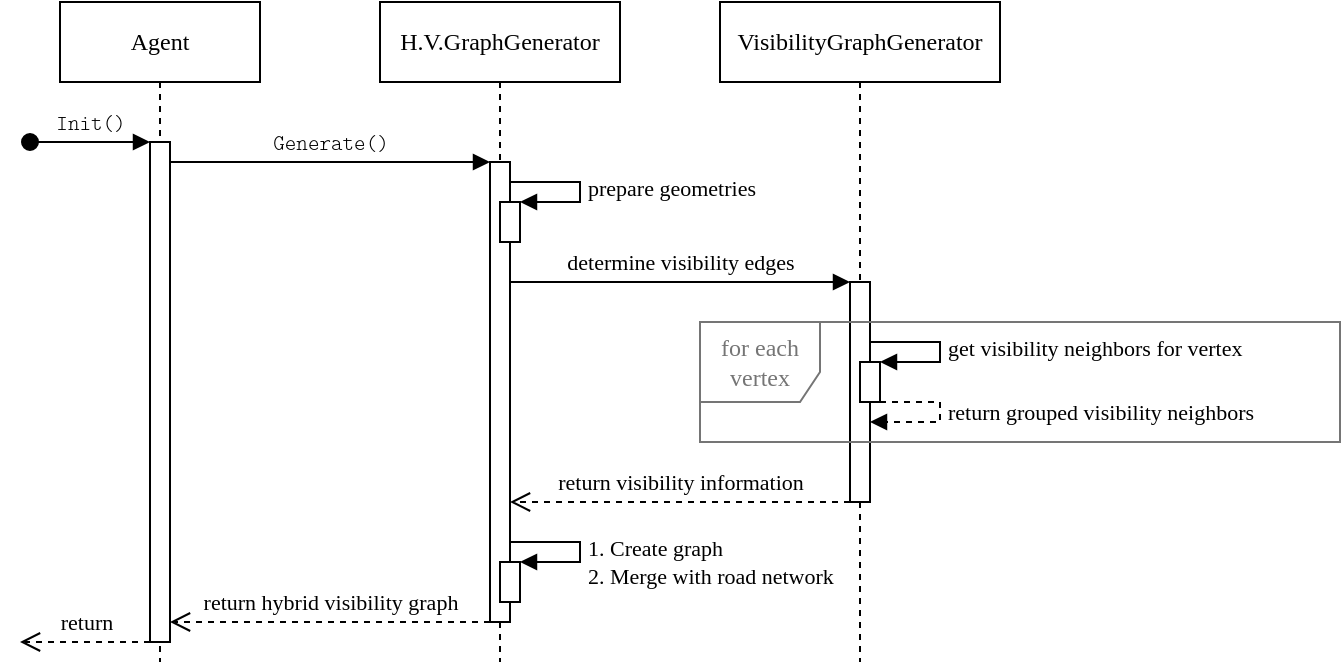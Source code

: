 <mxfile version="21.6.9" type="device">
  <diagram name="Page-1" id="2YBvvXClWsGukQMizWep">
    <mxGraphModel dx="978" dy="494" grid="1" gridSize="10" guides="1" tooltips="1" connect="1" arrows="1" fold="1" page="1" pageScale="1" pageWidth="850" pageHeight="1100" math="0" shadow="0">
      <root>
        <mxCell id="0" />
        <mxCell id="1" parent="0" />
        <mxCell id="aM9ryv3xv72pqoxQDRHE-1" value="Agent" style="shape=umlLifeline;perimeter=lifelinePerimeter;whiteSpace=wrap;html=1;container=0;dropTarget=0;collapsible=0;recursiveResize=0;outlineConnect=0;portConstraint=eastwest;newEdgeStyle={&quot;edgeStyle&quot;:&quot;elbowEdgeStyle&quot;,&quot;elbow&quot;:&quot;vertical&quot;,&quot;curved&quot;:0,&quot;rounded&quot;:0};fontFamily=Linux Libertine;verticalAlign=middle;spacing=2;" parent="1" vertex="1">
          <mxGeometry x="50" y="30" width="100" height="330" as="geometry" />
        </mxCell>
        <mxCell id="aM9ryv3xv72pqoxQDRHE-2" value="" style="html=1;points=[];perimeter=orthogonalPerimeter;outlineConnect=0;targetShapes=umlLifeline;portConstraint=eastwest;newEdgeStyle={&quot;edgeStyle&quot;:&quot;elbowEdgeStyle&quot;,&quot;elbow&quot;:&quot;vertical&quot;,&quot;curved&quot;:0,&quot;rounded&quot;:0};fontFamily=Linux Libertine;" parent="aM9ryv3xv72pqoxQDRHE-1" vertex="1">
          <mxGeometry x="45" y="70" width="10" height="250" as="geometry" />
        </mxCell>
        <mxCell id="aM9ryv3xv72pqoxQDRHE-3" value="Init()" style="html=1;verticalAlign=bottom;startArrow=oval;endArrow=block;startSize=8;edgeStyle=elbowEdgeStyle;elbow=vertical;curved=0;rounded=0;fontFamily=Latin Modern Mono Light;spacing=3;" parent="aM9ryv3xv72pqoxQDRHE-1" target="aM9ryv3xv72pqoxQDRHE-2" edge="1">
          <mxGeometry relative="1" as="geometry">
            <mxPoint x="-15" y="70" as="sourcePoint" />
          </mxGeometry>
        </mxCell>
        <mxCell id="aM9ryv3xv72pqoxQDRHE-5" value="H.V.GraphGenerator" style="shape=umlLifeline;perimeter=lifelinePerimeter;whiteSpace=wrap;html=1;container=0;dropTarget=0;collapsible=0;recursiveResize=0;outlineConnect=0;portConstraint=eastwest;newEdgeStyle={&quot;edgeStyle&quot;:&quot;elbowEdgeStyle&quot;,&quot;elbow&quot;:&quot;vertical&quot;,&quot;curved&quot;:0,&quot;rounded&quot;:0};fontFamily=Linux Libertine;" parent="1" vertex="1">
          <mxGeometry x="210" y="30" width="120" height="330" as="geometry" />
        </mxCell>
        <mxCell id="aM9ryv3xv72pqoxQDRHE-6" value="" style="html=1;points=[];perimeter=orthogonalPerimeter;outlineConnect=0;targetShapes=umlLifeline;portConstraint=eastwest;newEdgeStyle={&quot;edgeStyle&quot;:&quot;elbowEdgeStyle&quot;,&quot;elbow&quot;:&quot;vertical&quot;,&quot;curved&quot;:0,&quot;rounded&quot;:0};fontFamily=Linux Libertine;" parent="aM9ryv3xv72pqoxQDRHE-5" vertex="1">
          <mxGeometry x="55" y="80" width="10" height="230" as="geometry" />
        </mxCell>
        <mxCell id="vcmvwX2yCh51Hj_THdLI-1" value="" style="html=1;points=[];perimeter=orthogonalPerimeter;outlineConnect=0;targetShapes=umlLifeline;portConstraint=eastwest;newEdgeStyle={&quot;edgeStyle&quot;:&quot;elbowEdgeStyle&quot;,&quot;elbow&quot;:&quot;vertical&quot;,&quot;curved&quot;:0,&quot;rounded&quot;:0};" parent="aM9ryv3xv72pqoxQDRHE-5" vertex="1">
          <mxGeometry x="60" y="280" width="10" height="20" as="geometry" />
        </mxCell>
        <mxCell id="vcmvwX2yCh51Hj_THdLI-2" value="&lt;div&gt;&lt;font face=&quot;Linux Libertine&quot;&gt;1. Create graph&lt;/font&gt;&lt;/div&gt;&lt;div&gt;&lt;font face=&quot;Linux Libertine&quot;&gt;2. Merge with road network&lt;/font&gt;&lt;/div&gt;" style="html=1;align=left;spacingLeft=37;endArrow=block;rounded=0;edgeStyle=orthogonalEdgeStyle;curved=0;rounded=0;exitX=1;exitY=0.474;exitDx=0;exitDy=0;exitPerimeter=0;verticalAlign=middle;spacingTop=36;jumpSize=6;" parent="aM9ryv3xv72pqoxQDRHE-5" target="vcmvwX2yCh51Hj_THdLI-1" edge="1">
          <mxGeometry relative="1" as="geometry">
            <mxPoint x="65" y="178.5" as="sourcePoint" />
            <Array as="points">
              <mxPoint x="65" y="270" />
              <mxPoint x="100" y="270" />
              <mxPoint x="100" y="280" />
            </Array>
          </mxGeometry>
        </mxCell>
        <mxCell id="fW77yYEujU_hWirH-o37-3" value="" style="html=1;points=[];perimeter=orthogonalPerimeter;outlineConnect=0;targetShapes=umlLifeline;portConstraint=eastwest;newEdgeStyle={&quot;edgeStyle&quot;:&quot;elbowEdgeStyle&quot;,&quot;elbow&quot;:&quot;vertical&quot;,&quot;curved&quot;:0,&quot;rounded&quot;:0};" parent="aM9ryv3xv72pqoxQDRHE-5" vertex="1">
          <mxGeometry x="60" y="100" width="10" height="20" as="geometry" />
        </mxCell>
        <mxCell id="fW77yYEujU_hWirH-o37-4" value="&lt;font face=&quot;Linux Libertine&quot;&gt;prepare geometries&lt;br&gt;&lt;/font&gt;" style="html=1;align=left;spacingLeft=2;endArrow=block;rounded=0;edgeStyle=orthogonalEdgeStyle;curved=0;rounded=0;" parent="aM9ryv3xv72pqoxQDRHE-5" source="aM9ryv3xv72pqoxQDRHE-6" target="fW77yYEujU_hWirH-o37-3" edge="1">
          <mxGeometry relative="1" as="geometry">
            <mxPoint x="-35" y="120" as="sourcePoint" />
            <Array as="points">
              <mxPoint x="100" y="90" />
              <mxPoint x="100" y="100" />
            </Array>
          </mxGeometry>
        </mxCell>
        <mxCell id="aM9ryv3xv72pqoxQDRHE-7" value="Generate()" style="html=1;verticalAlign=bottom;endArrow=block;edgeStyle=elbowEdgeStyle;elbow=vertical;curved=0;rounded=0;fontFamily=Latin Modern Mono Light;spacing=3;" parent="1" source="aM9ryv3xv72pqoxQDRHE-2" target="aM9ryv3xv72pqoxQDRHE-6" edge="1">
          <mxGeometry relative="1" as="geometry">
            <mxPoint x="205" y="120" as="sourcePoint" />
            <Array as="points">
              <mxPoint x="190" y="110" />
            </Array>
          </mxGeometry>
        </mxCell>
        <mxCell id="aM9ryv3xv72pqoxQDRHE-8" value="return hybrid visibility graph" style="html=1;verticalAlign=bottom;endArrow=open;dashed=1;endSize=8;edgeStyle=elbowEdgeStyle;elbow=vertical;curved=0;rounded=0;fontFamily=Linux Libertine;spacing=3;" parent="1" source="aM9ryv3xv72pqoxQDRHE-6" target="aM9ryv3xv72pqoxQDRHE-2" edge="1">
          <mxGeometry relative="1" as="geometry">
            <mxPoint x="205" y="195" as="targetPoint" />
            <Array as="points">
              <mxPoint x="250" y="340" />
              <mxPoint x="240" y="570" />
              <mxPoint x="240" y="600" />
              <mxPoint x="270" y="320" />
              <mxPoint x="240" y="310" />
              <mxPoint x="220" y="220" />
              <mxPoint x="250" y="230" />
              <mxPoint x="200" y="270" />
            </Array>
          </mxGeometry>
        </mxCell>
        <mxCell id="zFFP4pUxAyyu4GTBcuHr-1" value="&lt;div&gt;VisibilityGraphGenerator&lt;/div&gt;" style="shape=umlLifeline;perimeter=lifelinePerimeter;whiteSpace=wrap;html=1;container=1;dropTarget=0;collapsible=0;recursiveResize=0;outlineConnect=0;portConstraint=eastwest;newEdgeStyle={&quot;edgeStyle&quot;:&quot;elbowEdgeStyle&quot;,&quot;elbow&quot;:&quot;vertical&quot;,&quot;curved&quot;:0,&quot;rounded&quot;:0};fontFamily=Linux Libertine;" parent="1" vertex="1">
          <mxGeometry x="380" y="30" width="140" height="330" as="geometry" />
        </mxCell>
        <mxCell id="zFFP4pUxAyyu4GTBcuHr-2" value="" style="html=1;points=[];perimeter=orthogonalPerimeter;outlineConnect=0;targetShapes=umlLifeline;portConstraint=eastwest;newEdgeStyle={&quot;edgeStyle&quot;:&quot;elbowEdgeStyle&quot;,&quot;elbow&quot;:&quot;vertical&quot;,&quot;curved&quot;:0,&quot;rounded&quot;:0};fontFamily=Linux Libertine;" parent="zFFP4pUxAyyu4GTBcuHr-1" vertex="1">
          <mxGeometry x="65" y="140" width="10" height="110" as="geometry" />
        </mxCell>
        <mxCell id="TJ2kXIVCb5EfAZxdPqK8-9" value="" style="html=1;points=[];perimeter=orthogonalPerimeter;outlineConnect=0;targetShapes=umlLifeline;portConstraint=eastwest;newEdgeStyle={&quot;edgeStyle&quot;:&quot;elbowEdgeStyle&quot;,&quot;elbow&quot;:&quot;vertical&quot;,&quot;curved&quot;:0,&quot;rounded&quot;:0};" parent="zFFP4pUxAyyu4GTBcuHr-1" vertex="1">
          <mxGeometry x="70" y="180" width="10" height="20" as="geometry" />
        </mxCell>
        <mxCell id="TJ2kXIVCb5EfAZxdPqK8-10" value="&lt;font face=&quot;Linux Libertine&quot;&gt;get visibility neighbors for vertex&lt;br&gt;&lt;/font&gt;" style="html=1;align=left;spacingLeft=2;endArrow=block;rounded=0;edgeStyle=orthogonalEdgeStyle;curved=0;rounded=0;fontFamily=Latin Modern Mono Light;" parent="zFFP4pUxAyyu4GTBcuHr-1" target="TJ2kXIVCb5EfAZxdPqK8-9" edge="1">
          <mxGeometry relative="1" as="geometry">
            <mxPoint x="75" y="170" as="sourcePoint" />
            <Array as="points">
              <mxPoint x="110" y="170" />
              <mxPoint x="110" y="180" />
              <mxPoint x="75" y="180" />
            </Array>
            <mxPoint as="offset" />
          </mxGeometry>
        </mxCell>
        <mxCell id="TJ2kXIVCb5EfAZxdPqK8-14" value="return grouped visibility neighbors" style="html=1;align=left;spacingLeft=2;endArrow=block;rounded=0;edgeStyle=orthogonalEdgeStyle;curved=0;rounded=0;fontFamily=Linux Libertine;dashed=1;" parent="zFFP4pUxAyyu4GTBcuHr-1" source="TJ2kXIVCb5EfAZxdPqK8-9" edge="1">
          <mxGeometry x="-0.077" relative="1" as="geometry">
            <mxPoint x="100" y="180" as="sourcePoint" />
            <Array as="points">
              <mxPoint x="110" y="200" />
              <mxPoint x="110" y="210" />
            </Array>
            <mxPoint x="75" y="210" as="targetPoint" />
            <mxPoint as="offset" />
          </mxGeometry>
        </mxCell>
        <mxCell id="zFFP4pUxAyyu4GTBcuHr-8" value="&lt;div&gt;determine visibility edges&lt;/div&gt;" style="html=1;verticalAlign=bottom;endArrow=block;edgeStyle=elbowEdgeStyle;elbow=vertical;curved=0;rounded=0;fontFamily=Linux Libertine;spacing=3;" parent="1" target="zFFP4pUxAyyu4GTBcuHr-2" edge="1">
          <mxGeometry width="80" relative="1" as="geometry">
            <mxPoint x="275" y="170" as="sourcePoint" />
            <mxPoint x="400" y="190" as="targetPoint" />
            <Array as="points">
              <mxPoint x="440" y="170" />
              <mxPoint x="360" y="120" />
              <mxPoint x="440" y="100" />
              <mxPoint x="410" y="130" />
              <mxPoint x="320" y="220" />
            </Array>
          </mxGeometry>
        </mxCell>
        <mxCell id="zFFP4pUxAyyu4GTBcuHr-9" value="&lt;div&gt;return visibility information&lt;br&gt;&lt;/div&gt;" style="html=1;verticalAlign=bottom;endArrow=open;dashed=1;endSize=8;edgeStyle=elbowEdgeStyle;elbow=vertical;curved=0;rounded=0;fontFamily=Linux Libertine;spacing=3;" parent="1" source="zFFP4pUxAyyu4GTBcuHr-2" edge="1">
          <mxGeometry relative="1" as="geometry">
            <mxPoint x="275" y="280" as="targetPoint" />
            <Array as="points">
              <mxPoint x="440" y="280" />
              <mxPoint x="390" y="270" />
              <mxPoint x="410" y="190" />
              <mxPoint x="420" y="230" />
              <mxPoint x="430" y="190" />
            </Array>
            <mxPoint x="460" y="190" as="sourcePoint" />
          </mxGeometry>
        </mxCell>
        <mxCell id="zFFP4pUxAyyu4GTBcuHr-11" value="return" style="html=1;verticalAlign=bottom;endArrow=open;dashed=1;endSize=8;edgeStyle=elbowEdgeStyle;elbow=vertical;curved=0;rounded=0;fontFamily=Linux Libertine;spacing=3;" parent="1" source="aM9ryv3xv72pqoxQDRHE-2" edge="1">
          <mxGeometry relative="1" as="geometry">
            <mxPoint x="30" y="350" as="targetPoint" />
            <Array as="points">
              <mxPoint x="80" y="350" />
              <mxPoint x="80" y="590" />
              <mxPoint x="70" y="430" />
              <mxPoint x="70" y="330" />
              <mxPoint x="60" y="250" />
              <mxPoint x="135" y="310" />
              <mxPoint x="165" y="320" />
              <mxPoint x="115" y="360" />
            </Array>
            <mxPoint x="200" y="310" as="sourcePoint" />
          </mxGeometry>
        </mxCell>
        <mxCell id="TJ2kXIVCb5EfAZxdPqK8-11" value="&lt;font face=&quot;Linux Libertine&quot;&gt;for each vertex&lt;br&gt;&lt;/font&gt;" style="shape=umlFrame;whiteSpace=wrap;html=1;pointerEvents=0;width=60;height=40;strokeColor=#757575;fontColor=#757575;" parent="1" vertex="1">
          <mxGeometry x="370" y="190" width="320" height="60" as="geometry" />
        </mxCell>
      </root>
    </mxGraphModel>
  </diagram>
</mxfile>
